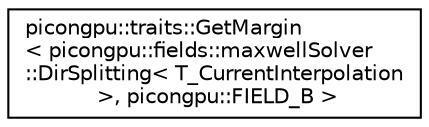 digraph "Graphical Class Hierarchy"
{
 // LATEX_PDF_SIZE
  edge [fontname="Helvetica",fontsize="10",labelfontname="Helvetica",labelfontsize="10"];
  node [fontname="Helvetica",fontsize="10",shape=record];
  rankdir="LR";
  Node0 [label="picongpu::traits::GetMargin\l\< picongpu::fields::maxwellSolver\l::DirSplitting\< T_CurrentInterpolation\l \>, picongpu::FIELD_B \>",height=0.2,width=0.4,color="black", fillcolor="white", style="filled",URL="$structpicongpu_1_1traits_1_1_get_margin_3_01picongpu_1_1fields_1_1maxwell_solver_1_1_dir_splittidb9e14fb38acde113da557d4141c52c8.html",tooltip=" "];
}
